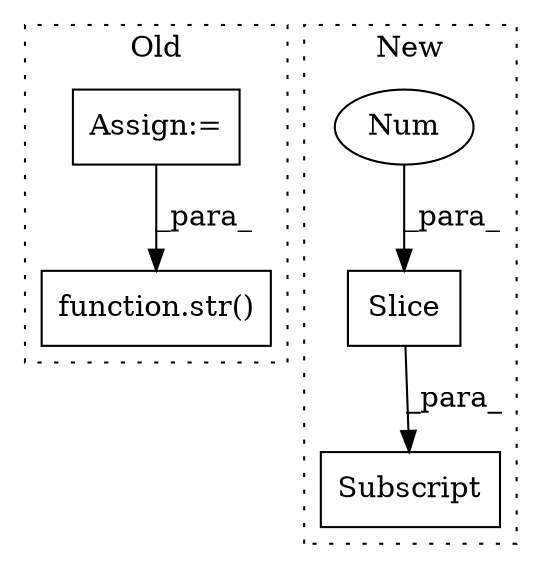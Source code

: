 digraph G {
subgraph cluster0 {
1 [label="function.str()" a="75" s="5289,5306" l="4,1" shape="box"];
5 [label="Assign:=" a="68" s="5231" l="3" shape="box"];
label = "Old";
style="dotted";
}
subgraph cluster1 {
2 [label="Slice" a="80" s="6496" l="2" shape="box"];
3 [label="Num" a="76" s="6497" l="1" shape="ellipse"];
4 [label="Subscript" a="63" s="6445,0" l="54,0" shape="box"];
label = "New";
style="dotted";
}
2 -> 4 [label="_para_"];
3 -> 2 [label="_para_"];
5 -> 1 [label="_para_"];
}
